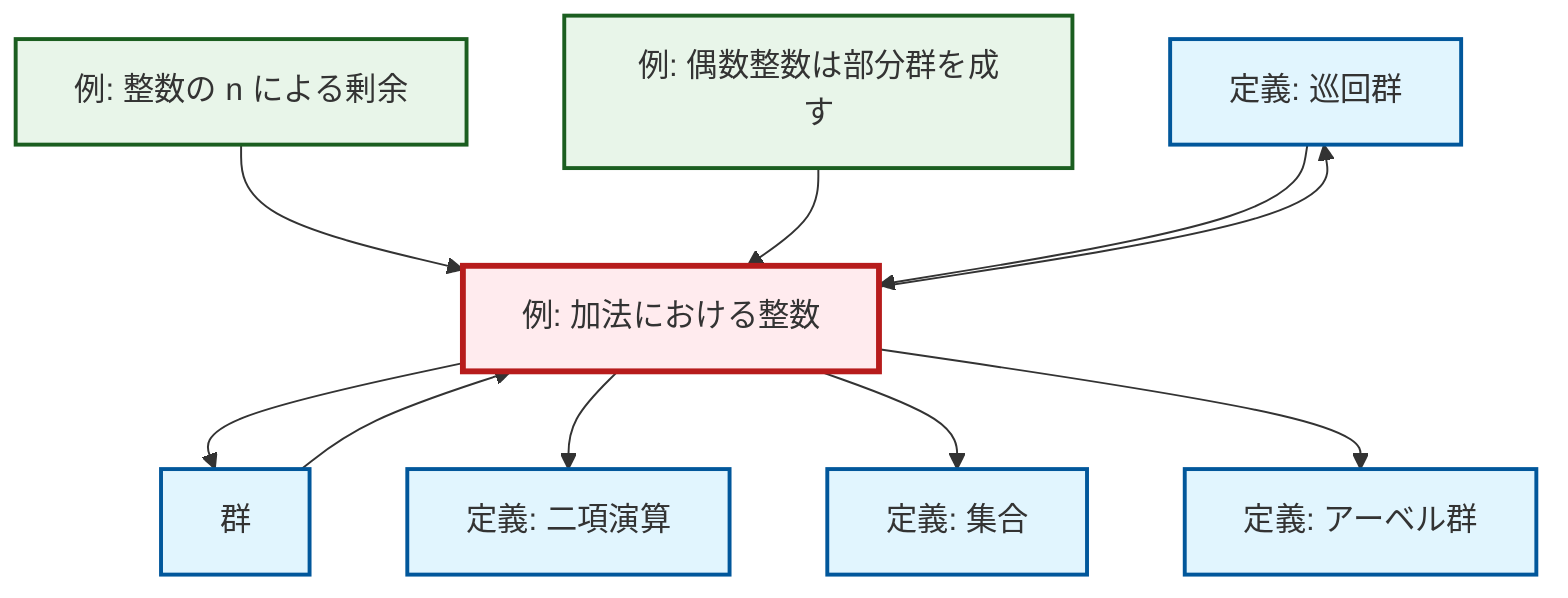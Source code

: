 graph TD
    classDef definition fill:#e1f5fe,stroke:#01579b,stroke-width:2px
    classDef theorem fill:#f3e5f5,stroke:#4a148c,stroke-width:2px
    classDef axiom fill:#fff3e0,stroke:#e65100,stroke-width:2px
    classDef example fill:#e8f5e9,stroke:#1b5e20,stroke-width:2px
    classDef current fill:#ffebee,stroke:#b71c1c,stroke-width:3px
    def-cyclic-group["定義: 巡回群"]:::definition
    ex-even-integers-subgroup["例: 偶数整数は部分群を成す"]:::example
    ex-quotient-integers-mod-n["例: 整数の n による剰余"]:::example
    ex-integers-addition["例: 加法における整数"]:::example
    def-binary-operation["定義: 二項演算"]:::definition
    def-set["定義: 集合"]:::definition
    def-abelian-group["定義: アーベル群"]:::definition
    def-group["群"]:::definition
    ex-quotient-integers-mod-n --> ex-integers-addition
    ex-even-integers-subgroup --> ex-integers-addition
    ex-integers-addition --> def-group
    ex-integers-addition --> def-binary-operation
    ex-integers-addition --> def-set
    ex-integers-addition --> def-abelian-group
    def-group --> ex-integers-addition
    def-cyclic-group --> ex-integers-addition
    ex-integers-addition --> def-cyclic-group
    class ex-integers-addition current